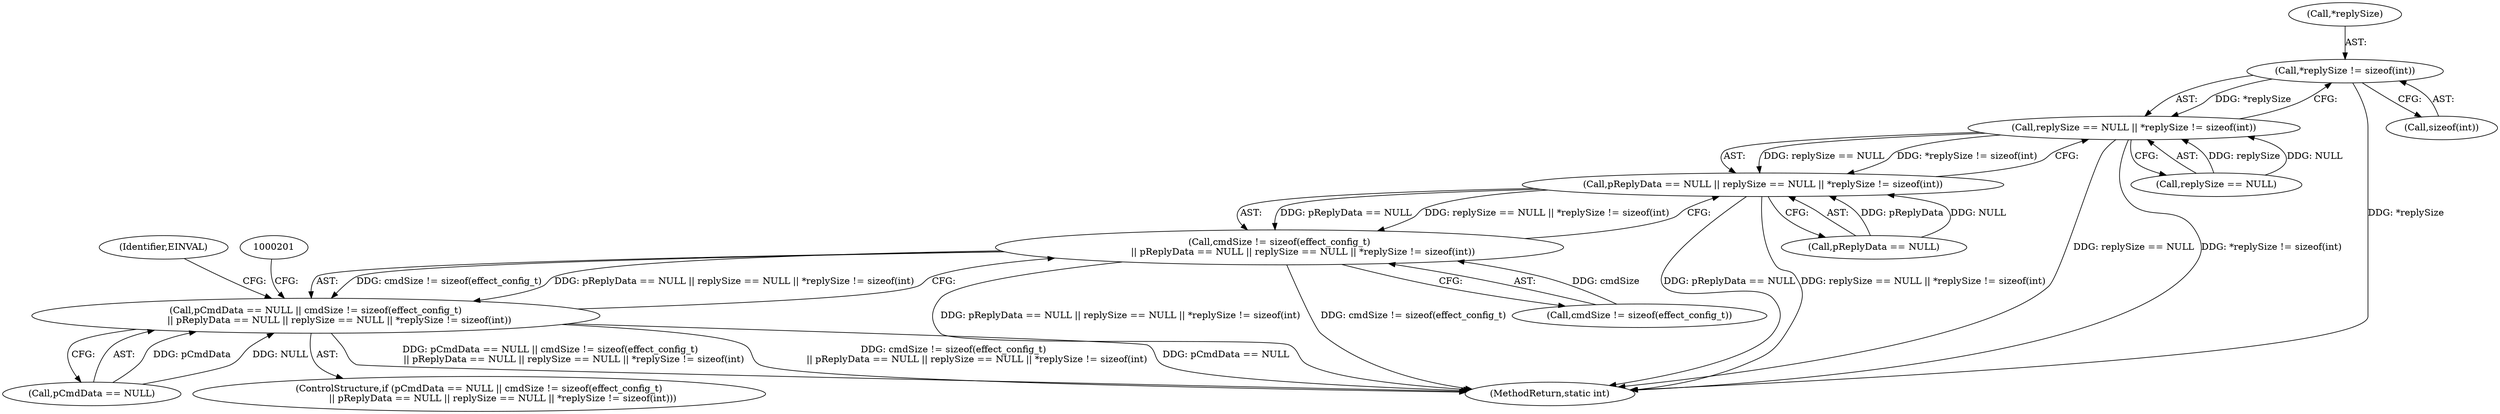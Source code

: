 digraph "0_Android_aeea52da00d210587fb3ed895de3d5f2e0264c88_0@API" {
"1000189" [label="(Call,*replySize != sizeof(int))"];
"1000185" [label="(Call,replySize == NULL || *replySize != sizeof(int))"];
"1000181" [label="(Call,pReplyData == NULL || replySize == NULL || *replySize != sizeof(int))"];
"1000176" [label="(Call,cmdSize != sizeof(effect_config_t)\n                || pReplyData == NULL || replySize == NULL || *replySize != sizeof(int))"];
"1000172" [label="(Call,pCmdData == NULL || cmdSize != sizeof(effect_config_t)\n                || pReplyData == NULL || replySize == NULL || *replySize != sizeof(int))"];
"1000173" [label="(Call,pCmdData == NULL)"];
"1000176" [label="(Call,cmdSize != sizeof(effect_config_t)\n                || pReplyData == NULL || replySize == NULL || *replySize != sizeof(int))"];
"1000572" [label="(MethodReturn,static int)"];
"1000177" [label="(Call,cmdSize != sizeof(effect_config_t))"];
"1000197" [label="(Identifier,EINVAL)"];
"1000171" [label="(ControlStructure,if (pCmdData == NULL || cmdSize != sizeof(effect_config_t)\n                || pReplyData == NULL || replySize == NULL || *replySize != sizeof(int)))"];
"1000189" [label="(Call,*replySize != sizeof(int))"];
"1000186" [label="(Call,replySize == NULL)"];
"1000192" [label="(Call,sizeof(int))"];
"1000181" [label="(Call,pReplyData == NULL || replySize == NULL || *replySize != sizeof(int))"];
"1000182" [label="(Call,pReplyData == NULL)"];
"1000190" [label="(Call,*replySize)"];
"1000172" [label="(Call,pCmdData == NULL || cmdSize != sizeof(effect_config_t)\n                || pReplyData == NULL || replySize == NULL || *replySize != sizeof(int))"];
"1000185" [label="(Call,replySize == NULL || *replySize != sizeof(int))"];
"1000189" -> "1000185"  [label="AST: "];
"1000189" -> "1000192"  [label="CFG: "];
"1000190" -> "1000189"  [label="AST: "];
"1000192" -> "1000189"  [label="AST: "];
"1000185" -> "1000189"  [label="CFG: "];
"1000189" -> "1000572"  [label="DDG: *replySize"];
"1000189" -> "1000185"  [label="DDG: *replySize"];
"1000185" -> "1000181"  [label="AST: "];
"1000185" -> "1000186"  [label="CFG: "];
"1000186" -> "1000185"  [label="AST: "];
"1000181" -> "1000185"  [label="CFG: "];
"1000185" -> "1000572"  [label="DDG: replySize == NULL"];
"1000185" -> "1000572"  [label="DDG: *replySize != sizeof(int)"];
"1000185" -> "1000181"  [label="DDG: replySize == NULL"];
"1000185" -> "1000181"  [label="DDG: *replySize != sizeof(int)"];
"1000186" -> "1000185"  [label="DDG: replySize"];
"1000186" -> "1000185"  [label="DDG: NULL"];
"1000181" -> "1000176"  [label="AST: "];
"1000181" -> "1000182"  [label="CFG: "];
"1000182" -> "1000181"  [label="AST: "];
"1000176" -> "1000181"  [label="CFG: "];
"1000181" -> "1000572"  [label="DDG: pReplyData == NULL"];
"1000181" -> "1000572"  [label="DDG: replySize == NULL || *replySize != sizeof(int)"];
"1000181" -> "1000176"  [label="DDG: pReplyData == NULL"];
"1000181" -> "1000176"  [label="DDG: replySize == NULL || *replySize != sizeof(int)"];
"1000182" -> "1000181"  [label="DDG: pReplyData"];
"1000182" -> "1000181"  [label="DDG: NULL"];
"1000176" -> "1000172"  [label="AST: "];
"1000176" -> "1000177"  [label="CFG: "];
"1000177" -> "1000176"  [label="AST: "];
"1000172" -> "1000176"  [label="CFG: "];
"1000176" -> "1000572"  [label="DDG: pReplyData == NULL || replySize == NULL || *replySize != sizeof(int)"];
"1000176" -> "1000572"  [label="DDG: cmdSize != sizeof(effect_config_t)"];
"1000176" -> "1000172"  [label="DDG: cmdSize != sizeof(effect_config_t)"];
"1000176" -> "1000172"  [label="DDG: pReplyData == NULL || replySize == NULL || *replySize != sizeof(int)"];
"1000177" -> "1000176"  [label="DDG: cmdSize"];
"1000172" -> "1000171"  [label="AST: "];
"1000172" -> "1000173"  [label="CFG: "];
"1000173" -> "1000172"  [label="AST: "];
"1000197" -> "1000172"  [label="CFG: "];
"1000201" -> "1000172"  [label="CFG: "];
"1000172" -> "1000572"  [label="DDG: pCmdData == NULL || cmdSize != sizeof(effect_config_t)\n                || pReplyData == NULL || replySize == NULL || *replySize != sizeof(int)"];
"1000172" -> "1000572"  [label="DDG: cmdSize != sizeof(effect_config_t)\n                || pReplyData == NULL || replySize == NULL || *replySize != sizeof(int)"];
"1000172" -> "1000572"  [label="DDG: pCmdData == NULL"];
"1000173" -> "1000172"  [label="DDG: pCmdData"];
"1000173" -> "1000172"  [label="DDG: NULL"];
}
